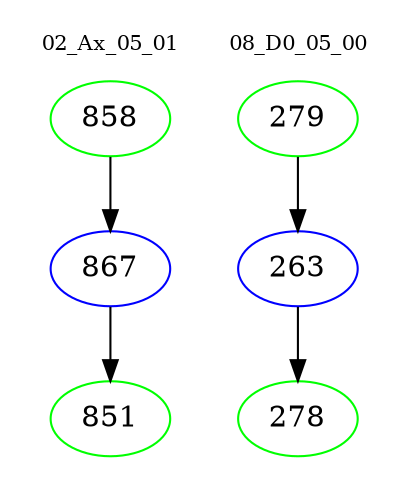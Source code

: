 digraph{
subgraph cluster_0 {
color = white
label = "02_Ax_05_01";
fontsize=10;
T0_858 [label="858", color="green"]
T0_858 -> T0_867 [color="black"]
T0_867 [label="867", color="blue"]
T0_867 -> T0_851 [color="black"]
T0_851 [label="851", color="green"]
}
subgraph cluster_1 {
color = white
label = "08_D0_05_00";
fontsize=10;
T1_279 [label="279", color="green"]
T1_279 -> T1_263 [color="black"]
T1_263 [label="263", color="blue"]
T1_263 -> T1_278 [color="black"]
T1_278 [label="278", color="green"]
}
}
